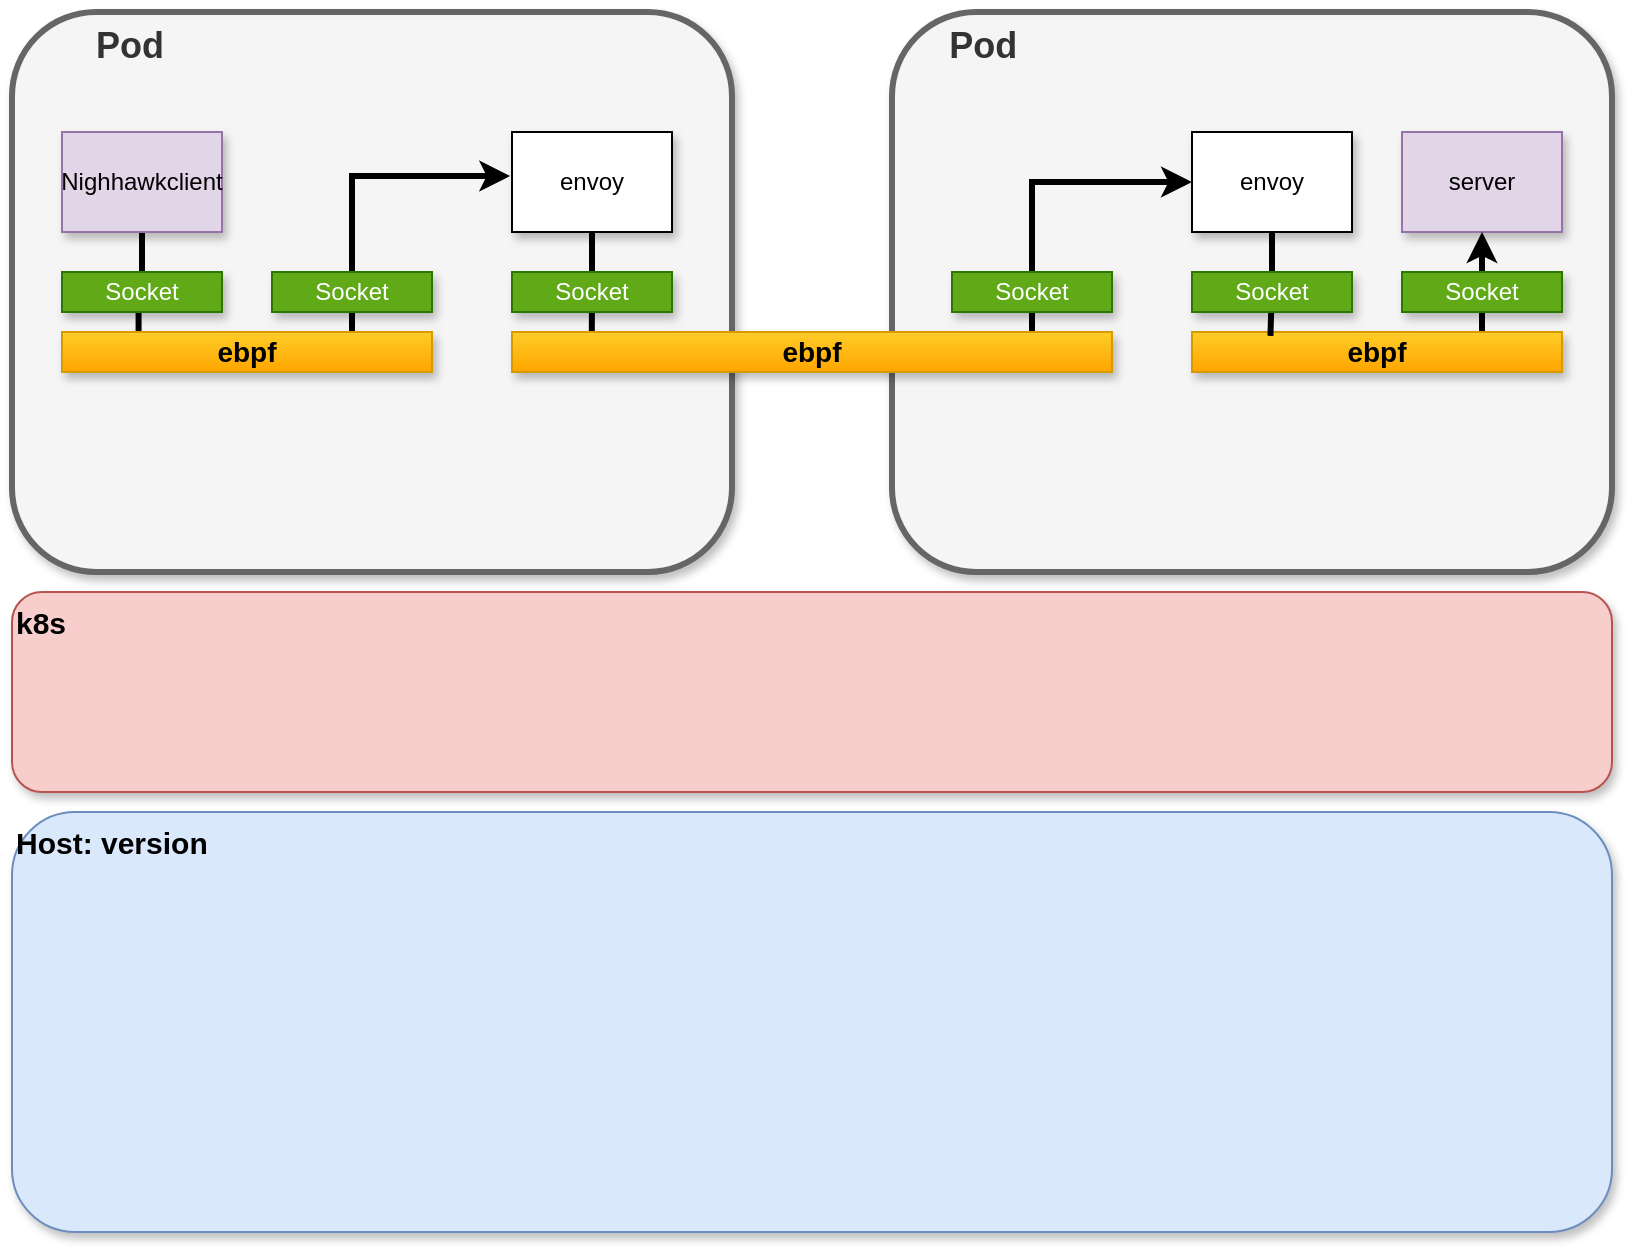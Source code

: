 <mxfile version="14.6.13" type="github">
  <diagram id="EunHHvDyKu9KEBRCu0cb" name="Page-1">
    <mxGraphModel dx="922" dy="561" grid="1" gridSize="10" guides="1" tooltips="1" connect="1" arrows="1" fold="1" page="1" pageScale="1" pageWidth="850" pageHeight="1100" math="0" shadow="0">
      <root>
        <mxCell id="0" />
        <mxCell id="1" parent="0" />
        <mxCell id="VP1_t2__LC_QrhO8QvFU-1" value="&lt;span style=&quot;font-size: 15px&quot;&gt;&lt;b&gt;k8s&lt;/b&gt;&lt;/span&gt;" style="rounded=1;whiteSpace=wrap;html=1;shadow=1;align=left;fillColor=#f8cecc;strokeColor=#b85450;verticalAlign=top;" vertex="1" parent="1">
          <mxGeometry x="150" y="350" width="800" height="100" as="geometry" />
        </mxCell>
        <mxCell id="VP1_t2__LC_QrhO8QvFU-2" value="&lt;font style=&quot;font-size: 18px&quot;&gt;&lt;b&gt;&amp;nbsp; &amp;nbsp; &amp;nbsp; &amp;nbsp; &lt;font style=&quot;font-size: 18px&quot;&gt;Pod&lt;/font&gt;&lt;/b&gt;&lt;/font&gt;" style="rounded=1;whiteSpace=wrap;html=1;align=left;verticalAlign=top;fontSize=13;strokeWidth=3;shadow=1;fillColor=#f5f5f5;strokeColor=#666666;fontColor=#333333;" vertex="1" parent="1">
          <mxGeometry x="150" y="60" width="360" height="280" as="geometry" />
        </mxCell>
        <mxCell id="VP1_t2__LC_QrhO8QvFU-3" value="" style="edgeStyle=orthogonalEdgeStyle;rounded=0;orthogonalLoop=1;jettySize=auto;html=1;entryX=0.207;entryY=0.118;entryDx=0;entryDy=0;entryPerimeter=0;strokeWidth=3;endArrow=none;endFill=0;" edge="1" parent="1" source="VP1_t2__LC_QrhO8QvFU-4" target="VP1_t2__LC_QrhO8QvFU-7">
          <mxGeometry relative="1" as="geometry" />
        </mxCell>
        <mxCell id="VP1_t2__LC_QrhO8QvFU-4" value="Nighhawkclient" style="rounded=0;whiteSpace=wrap;html=1;fillColor=#e1d5e7;strokeColor=#9673a6;shadow=1;" vertex="1" parent="1">
          <mxGeometry x="175" y="120" width="80" height="50" as="geometry" />
        </mxCell>
        <mxCell id="VP1_t2__LC_QrhO8QvFU-5" value="Socket" style="rounded=0;whiteSpace=wrap;html=1;fillColor=#60a917;strokeColor=#2D7600;fontColor=#ffffff;shadow=1;" vertex="1" parent="1">
          <mxGeometry x="175" y="190" width="80" height="20" as="geometry" />
        </mxCell>
        <mxCell id="VP1_t2__LC_QrhO8QvFU-6" style="edgeStyle=orthogonalEdgeStyle;rounded=0;orthogonalLoop=1;jettySize=auto;html=1;strokeColor=#000000;entryX=-0.011;entryY=0.44;entryDx=0;entryDy=0;entryPerimeter=0;strokeWidth=3;" edge="1" parent="1" source="VP1_t2__LC_QrhO8QvFU-7" target="VP1_t2__LC_QrhO8QvFU-10">
          <mxGeometry relative="1" as="geometry">
            <Array as="points">
              <mxPoint x="320" y="142" />
            </Array>
          </mxGeometry>
        </mxCell>
        <mxCell id="VP1_t2__LC_QrhO8QvFU-7" value="&lt;font style=&quot;font-size: 14px&quot;&gt;&lt;b&gt;ebpf&lt;/b&gt;&lt;/font&gt;" style="rounded=0;whiteSpace=wrap;html=1;fillColor=#ffcd28;strokeColor=#d79b00;gradientColor=#ffa500;shadow=1;" vertex="1" parent="1">
          <mxGeometry x="175" y="220" width="185" height="20" as="geometry" />
        </mxCell>
        <mxCell id="VP1_t2__LC_QrhO8QvFU-8" value="Socket" style="rounded=0;whiteSpace=wrap;html=1;fillColor=#60a917;strokeColor=#2D7600;fontColor=#ffffff;shadow=1;" vertex="1" parent="1">
          <mxGeometry x="280" y="190" width="80" height="20" as="geometry" />
        </mxCell>
        <mxCell id="VP1_t2__LC_QrhO8QvFU-9" style="edgeStyle=orthogonalEdgeStyle;rounded=0;orthogonalLoop=1;jettySize=auto;html=1;entryX=0.133;entryY=-0.002;entryDx=0;entryDy=0;entryPerimeter=0;strokeWidth=3;endArrow=none;endFill=0;" edge="1" parent="1" source="VP1_t2__LC_QrhO8QvFU-10" target="VP1_t2__LC_QrhO8QvFU-21">
          <mxGeometry relative="1" as="geometry" />
        </mxCell>
        <mxCell id="VP1_t2__LC_QrhO8QvFU-10" value="envoy" style="rounded=0;whiteSpace=wrap;html=1;shadow=1;" vertex="1" parent="1">
          <mxGeometry x="400" y="120" width="80" height="50" as="geometry" />
        </mxCell>
        <mxCell id="VP1_t2__LC_QrhO8QvFU-11" value="Socket" style="rounded=0;whiteSpace=wrap;html=1;fillColor=#60a917;strokeColor=#2D7600;fontColor=#ffffff;shadow=1;" vertex="1" parent="1">
          <mxGeometry x="400" y="190" width="80" height="20" as="geometry" />
        </mxCell>
        <mxCell id="VP1_t2__LC_QrhO8QvFU-12" value="&lt;span&gt;&amp;nbsp; &amp;nbsp; &amp;nbsp; &amp;nbsp;&amp;nbsp;&lt;/span&gt;&lt;b&gt;&lt;font style=&quot;font-size: 18px&quot;&gt;Pod&lt;/font&gt;&lt;/b&gt;" style="rounded=1;whiteSpace=wrap;html=1;align=left;verticalAlign=top;strokeWidth=3;shadow=1;fillColor=#f5f5f5;strokeColor=#666666;fontColor=#333333;" vertex="1" parent="1">
          <mxGeometry x="590" y="60" width="360" height="280" as="geometry" />
        </mxCell>
        <mxCell id="VP1_t2__LC_QrhO8QvFU-13" value="server" style="rounded=0;whiteSpace=wrap;html=1;fillColor=#e1d5e7;strokeColor=#9673a6;shadow=1;" vertex="1" parent="1">
          <mxGeometry x="845" y="120" width="80" height="50" as="geometry" />
        </mxCell>
        <mxCell id="VP1_t2__LC_QrhO8QvFU-14" style="edgeStyle=orthogonalEdgeStyle;rounded=0;orthogonalLoop=1;jettySize=auto;html=1;entryX=0.5;entryY=1;entryDx=0;entryDy=0;strokeWidth=3;" edge="1" parent="1" source="VP1_t2__LC_QrhO8QvFU-15" target="VP1_t2__LC_QrhO8QvFU-13">
          <mxGeometry relative="1" as="geometry">
            <Array as="points">
              <mxPoint x="885" y="210" />
              <mxPoint x="885" y="210" />
            </Array>
          </mxGeometry>
        </mxCell>
        <mxCell id="VP1_t2__LC_QrhO8QvFU-15" value="&lt;font style=&quot;font-size: 14px&quot;&gt;&lt;b&gt;ebpf&lt;/b&gt;&lt;/font&gt;" style="rounded=0;whiteSpace=wrap;html=1;fillColor=#ffcd28;strokeColor=#d79b00;gradientColor=#ffa500;shadow=1;" vertex="1" parent="1">
          <mxGeometry x="740" y="220" width="185" height="20" as="geometry" />
        </mxCell>
        <mxCell id="VP1_t2__LC_QrhO8QvFU-16" value="Socket" style="rounded=0;whiteSpace=wrap;html=1;fillColor=#60a917;strokeColor=#2D7600;fontColor=#ffffff;shadow=1;" vertex="1" parent="1">
          <mxGeometry x="845" y="190" width="80" height="20" as="geometry" />
        </mxCell>
        <mxCell id="VP1_t2__LC_QrhO8QvFU-17" style="edgeStyle=orthogonalEdgeStyle;rounded=0;orthogonalLoop=1;jettySize=auto;html=1;entryX=0.212;entryY=0.099;entryDx=0;entryDy=0;entryPerimeter=0;strokeColor=#000000;strokeWidth=3;endArrow=none;endFill=0;" edge="1" parent="1" source="VP1_t2__LC_QrhO8QvFU-18" target="VP1_t2__LC_QrhO8QvFU-15">
          <mxGeometry relative="1" as="geometry" />
        </mxCell>
        <mxCell id="VP1_t2__LC_QrhO8QvFU-18" value="envoy" style="rounded=0;whiteSpace=wrap;html=1;shadow=1;" vertex="1" parent="1">
          <mxGeometry x="740" y="120" width="80" height="50" as="geometry" />
        </mxCell>
        <mxCell id="VP1_t2__LC_QrhO8QvFU-19" value="Socket" style="rounded=0;whiteSpace=wrap;html=1;fillColor=#60a917;strokeColor=#2D7600;fontColor=#ffffff;shadow=1;" vertex="1" parent="1">
          <mxGeometry x="740" y="190" width="80" height="20" as="geometry" />
        </mxCell>
        <mxCell id="VP1_t2__LC_QrhO8QvFU-20" style="edgeStyle=orthogonalEdgeStyle;rounded=0;orthogonalLoop=1;jettySize=auto;html=1;entryX=0;entryY=0.5;entryDx=0;entryDy=0;endArrow=classic;endFill=1;strokeWidth=3;" edge="1" parent="1" source="VP1_t2__LC_QrhO8QvFU-21" target="VP1_t2__LC_QrhO8QvFU-18">
          <mxGeometry relative="1" as="geometry">
            <Array as="points">
              <mxPoint x="660" y="145" />
            </Array>
          </mxGeometry>
        </mxCell>
        <mxCell id="VP1_t2__LC_QrhO8QvFU-21" value="&lt;font style=&quot;font-size: 14px&quot;&gt;&lt;b&gt;ebpf&lt;/b&gt;&lt;/font&gt;" style="rounded=0;whiteSpace=wrap;html=1;fillColor=#ffcd28;strokeColor=#d79b00;gradientColor=#ffa500;shadow=1;" vertex="1" parent="1">
          <mxGeometry x="400" y="220" width="300" height="20" as="geometry" />
        </mxCell>
        <mxCell id="VP1_t2__LC_QrhO8QvFU-22" value="Socket" style="rounded=0;whiteSpace=wrap;html=1;fillColor=#60a917;strokeColor=#2D7600;fontColor=#ffffff;shadow=1;" vertex="1" parent="1">
          <mxGeometry x="620" y="190" width="80" height="20" as="geometry" />
        </mxCell>
        <mxCell id="VP1_t2__LC_QrhO8QvFU-23" value="&lt;span style=&quot;font-size: 15px&quot;&gt;&lt;b&gt;Host: version&lt;/b&gt;&lt;/span&gt;" style="rounded=1;whiteSpace=wrap;html=1;shadow=1;align=left;fillColor=#dae8fc;strokeColor=#6c8ebf;verticalAlign=top;" vertex="1" parent="1">
          <mxGeometry x="150" y="460" width="800" height="210" as="geometry" />
        </mxCell>
      </root>
    </mxGraphModel>
  </diagram>
</mxfile>
